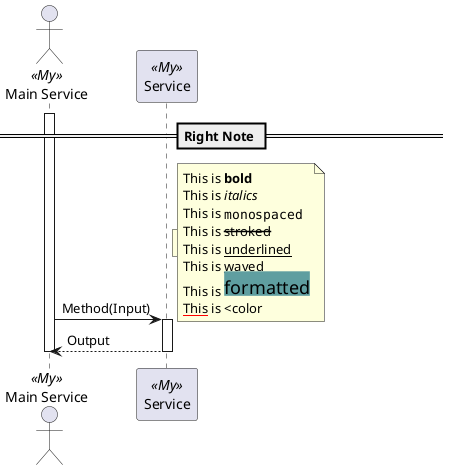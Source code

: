 @startuml right-note

== Right Note ==

actor "Main Service" as MainService <<My>>
participant "Service" as Service <<My>>

activate MainService
MainService -> Service ++: Method(Input)
    note right: this is a note
    note right
    This is **bold**
    This is //italics//
    This is ""monospaced""
    This is --stroked--
    This is __underlined__
    This is ~~waved~~
    This is <back:cadetblue><size:18>formatted</size></back>
    <u:red>This</u> is <color
    end note
Service --> MainService --: Output

deactivate MainService

@enduml
